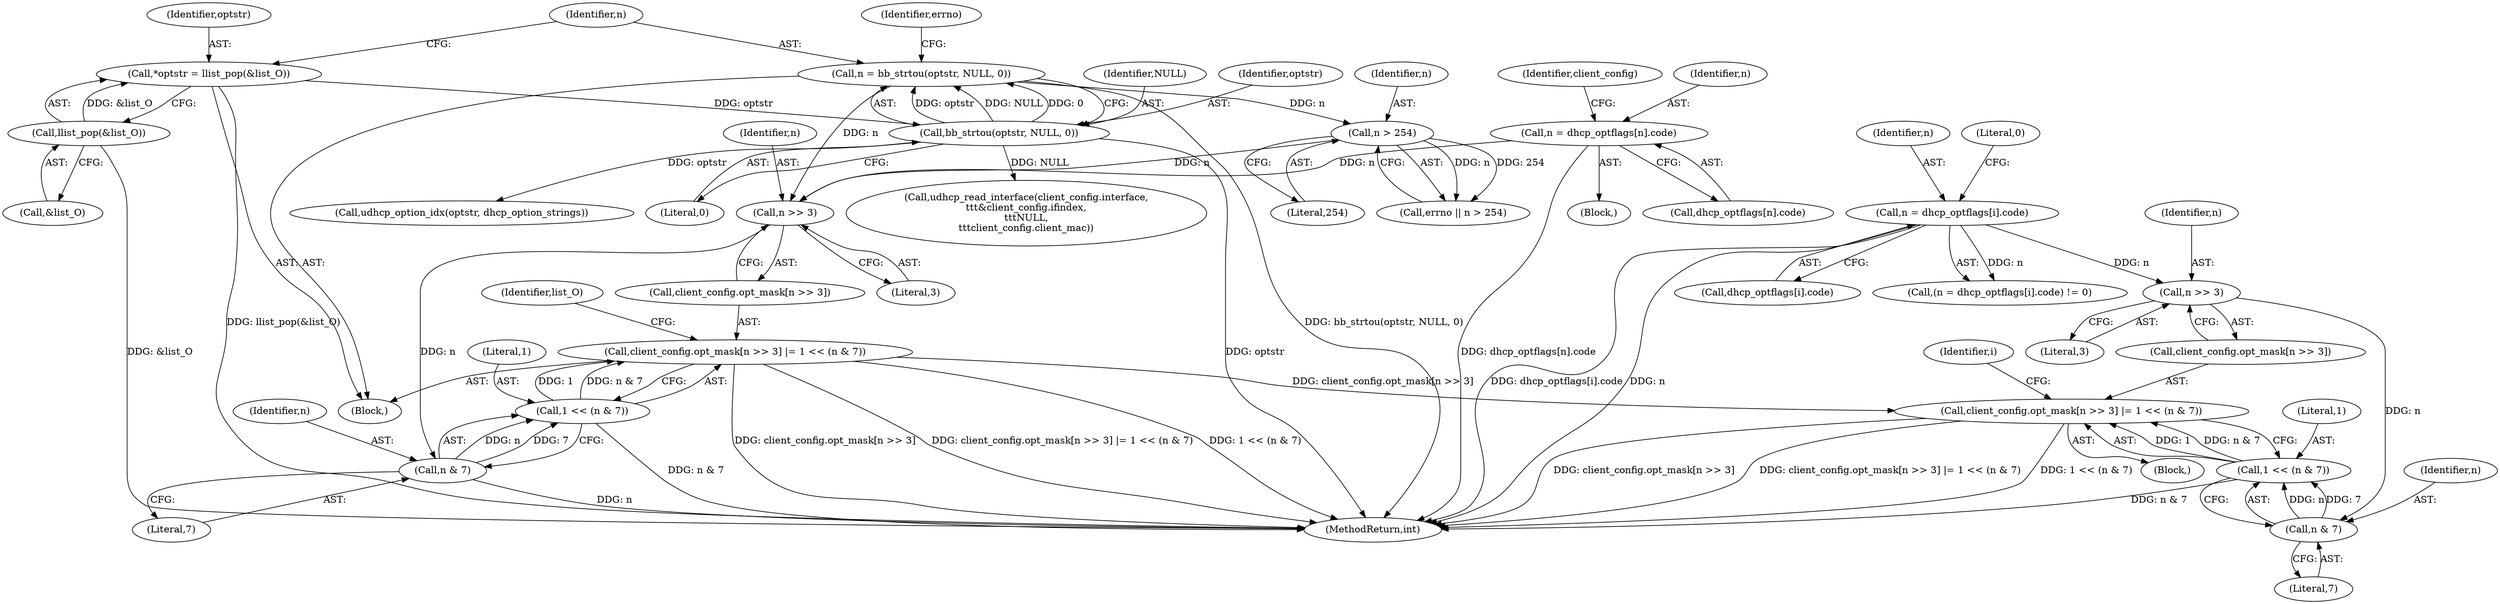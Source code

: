 digraph "0_busybox_6d3b4bb24da9a07c263f3c1acf8df85382ff562c@array" {
"1000425" [label="(Call,client_config.opt_mask[n >> 3] |= 1 << (n & 7))"];
"1000379" [label="(Call,client_config.opt_mask[n >> 3] |= 1 << (n & 7))"];
"1000387" [label="(Call,1 << (n & 7))"];
"1000389" [label="(Call,n & 7)"];
"1000384" [label="(Call,n >> 3)"];
"1000363" [label="(Call,n > 254)"];
"1000354" [label="(Call,n = bb_strtou(optstr, NULL, 0))"];
"1000356" [label="(Call,bb_strtou(optstr, NULL, 0))"];
"1000348" [label="(Call,*optstr = llist_pop(&list_O))"];
"1000350" [label="(Call,llist_pop(&list_O))"];
"1000372" [label="(Call,n = dhcp_optflags[n].code)"];
"1000433" [label="(Call,1 << (n & 7))"];
"1000435" [label="(Call,n & 7)"];
"1000430" [label="(Call,n >> 3)"];
"1000405" [label="(Call,n = dhcp_optflags[i].code)"];
"1000436" [label="(Identifier,n)"];
"1000348" [label="(Call,*optstr = llist_pop(&list_O))"];
"1000387" [label="(Call,1 << (n & 7))"];
"1000388" [label="(Literal,1)"];
"1000385" [label="(Identifier,n)"];
"1000382" [label="(Identifier,client_config)"];
"1000355" [label="(Identifier,n)"];
"1001331" [label="(MethodReturn,int)"];
"1000374" [label="(Call,dhcp_optflags[n].code)"];
"1000349" [label="(Identifier,optstr)"];
"1000437" [label="(Literal,7)"];
"1000345" [label="(Identifier,list_O)"];
"1000362" [label="(Identifier,errno)"];
"1000424" [label="(Block,)"];
"1000366" [label="(Block,)"];
"1000386" [label="(Literal,3)"];
"1000372" [label="(Call,n = dhcp_optflags[n].code)"];
"1000373" [label="(Identifier,n)"];
"1000380" [label="(Call,client_config.opt_mask[n >> 3])"];
"1000414" [label="(Identifier,i)"];
"1000369" [label="(Call,udhcp_option_idx(optstr, dhcp_option_strings))"];
"1000359" [label="(Literal,0)"];
"1000432" [label="(Literal,3)"];
"1000406" [label="(Identifier,n)"];
"1000390" [label="(Identifier,n)"];
"1000354" [label="(Call,n = bb_strtou(optstr, NULL, 0))"];
"1000346" [label="(Block,)"];
"1000391" [label="(Literal,7)"];
"1000460" [label="(Call,udhcp_read_interface(client_config.interface,\n\t\t\t&client_config.ifindex,\n\t\t\tNULL,\n\t\t\tclient_config.client_mac))"];
"1000404" [label="(Call,(n = dhcp_optflags[i].code) != 0)"];
"1000433" [label="(Call,1 << (n & 7))"];
"1000407" [label="(Call,dhcp_optflags[i].code)"];
"1000426" [label="(Call,client_config.opt_mask[n >> 3])"];
"1000350" [label="(Call,llist_pop(&list_O))"];
"1000434" [label="(Literal,1)"];
"1000365" [label="(Literal,254)"];
"1000358" [label="(Identifier,NULL)"];
"1000430" [label="(Call,n >> 3)"];
"1000412" [label="(Literal,0)"];
"1000357" [label="(Identifier,optstr)"];
"1000361" [label="(Call,errno || n > 254)"];
"1000356" [label="(Call,bb_strtou(optstr, NULL, 0))"];
"1000431" [label="(Identifier,n)"];
"1000379" [label="(Call,client_config.opt_mask[n >> 3] |= 1 << (n & 7))"];
"1000363" [label="(Call,n > 254)"];
"1000389" [label="(Call,n & 7)"];
"1000435" [label="(Call,n & 7)"];
"1000384" [label="(Call,n >> 3)"];
"1000351" [label="(Call,&list_O)"];
"1000405" [label="(Call,n = dhcp_optflags[i].code)"];
"1000425" [label="(Call,client_config.opt_mask[n >> 3] |= 1 << (n & 7))"];
"1000364" [label="(Identifier,n)"];
"1000425" -> "1000424"  [label="AST: "];
"1000425" -> "1000433"  [label="CFG: "];
"1000426" -> "1000425"  [label="AST: "];
"1000433" -> "1000425"  [label="AST: "];
"1000414" -> "1000425"  [label="CFG: "];
"1000425" -> "1001331"  [label="DDG: client_config.opt_mask[n >> 3]"];
"1000425" -> "1001331"  [label="DDG: client_config.opt_mask[n >> 3] |= 1 << (n & 7)"];
"1000425" -> "1001331"  [label="DDG: 1 << (n & 7)"];
"1000379" -> "1000425"  [label="DDG: client_config.opt_mask[n >> 3]"];
"1000433" -> "1000425"  [label="DDG: 1"];
"1000433" -> "1000425"  [label="DDG: n & 7"];
"1000379" -> "1000346"  [label="AST: "];
"1000379" -> "1000387"  [label="CFG: "];
"1000380" -> "1000379"  [label="AST: "];
"1000387" -> "1000379"  [label="AST: "];
"1000345" -> "1000379"  [label="CFG: "];
"1000379" -> "1001331"  [label="DDG: client_config.opt_mask[n >> 3]"];
"1000379" -> "1001331"  [label="DDG: client_config.opt_mask[n >> 3] |= 1 << (n & 7)"];
"1000379" -> "1001331"  [label="DDG: 1 << (n & 7)"];
"1000387" -> "1000379"  [label="DDG: 1"];
"1000387" -> "1000379"  [label="DDG: n & 7"];
"1000387" -> "1000389"  [label="CFG: "];
"1000388" -> "1000387"  [label="AST: "];
"1000389" -> "1000387"  [label="AST: "];
"1000387" -> "1001331"  [label="DDG: n & 7"];
"1000389" -> "1000387"  [label="DDG: n"];
"1000389" -> "1000387"  [label="DDG: 7"];
"1000389" -> "1000391"  [label="CFG: "];
"1000390" -> "1000389"  [label="AST: "];
"1000391" -> "1000389"  [label="AST: "];
"1000389" -> "1001331"  [label="DDG: n"];
"1000384" -> "1000389"  [label="DDG: n"];
"1000384" -> "1000380"  [label="AST: "];
"1000384" -> "1000386"  [label="CFG: "];
"1000385" -> "1000384"  [label="AST: "];
"1000386" -> "1000384"  [label="AST: "];
"1000380" -> "1000384"  [label="CFG: "];
"1000363" -> "1000384"  [label="DDG: n"];
"1000372" -> "1000384"  [label="DDG: n"];
"1000354" -> "1000384"  [label="DDG: n"];
"1000363" -> "1000361"  [label="AST: "];
"1000363" -> "1000365"  [label="CFG: "];
"1000364" -> "1000363"  [label="AST: "];
"1000365" -> "1000363"  [label="AST: "];
"1000361" -> "1000363"  [label="CFG: "];
"1000363" -> "1000361"  [label="DDG: n"];
"1000363" -> "1000361"  [label="DDG: 254"];
"1000354" -> "1000363"  [label="DDG: n"];
"1000354" -> "1000346"  [label="AST: "];
"1000354" -> "1000356"  [label="CFG: "];
"1000355" -> "1000354"  [label="AST: "];
"1000356" -> "1000354"  [label="AST: "];
"1000362" -> "1000354"  [label="CFG: "];
"1000354" -> "1001331"  [label="DDG: bb_strtou(optstr, NULL, 0)"];
"1000356" -> "1000354"  [label="DDG: optstr"];
"1000356" -> "1000354"  [label="DDG: NULL"];
"1000356" -> "1000354"  [label="DDG: 0"];
"1000356" -> "1000359"  [label="CFG: "];
"1000357" -> "1000356"  [label="AST: "];
"1000358" -> "1000356"  [label="AST: "];
"1000359" -> "1000356"  [label="AST: "];
"1000356" -> "1001331"  [label="DDG: optstr"];
"1000348" -> "1000356"  [label="DDG: optstr"];
"1000356" -> "1000369"  [label="DDG: optstr"];
"1000356" -> "1000460"  [label="DDG: NULL"];
"1000348" -> "1000346"  [label="AST: "];
"1000348" -> "1000350"  [label="CFG: "];
"1000349" -> "1000348"  [label="AST: "];
"1000350" -> "1000348"  [label="AST: "];
"1000355" -> "1000348"  [label="CFG: "];
"1000348" -> "1001331"  [label="DDG: llist_pop(&list_O)"];
"1000350" -> "1000348"  [label="DDG: &list_O"];
"1000350" -> "1000351"  [label="CFG: "];
"1000351" -> "1000350"  [label="AST: "];
"1000350" -> "1001331"  [label="DDG: &list_O"];
"1000372" -> "1000366"  [label="AST: "];
"1000372" -> "1000374"  [label="CFG: "];
"1000373" -> "1000372"  [label="AST: "];
"1000374" -> "1000372"  [label="AST: "];
"1000382" -> "1000372"  [label="CFG: "];
"1000372" -> "1001331"  [label="DDG: dhcp_optflags[n].code"];
"1000433" -> "1000435"  [label="CFG: "];
"1000434" -> "1000433"  [label="AST: "];
"1000435" -> "1000433"  [label="AST: "];
"1000433" -> "1001331"  [label="DDG: n & 7"];
"1000435" -> "1000433"  [label="DDG: n"];
"1000435" -> "1000433"  [label="DDG: 7"];
"1000435" -> "1000437"  [label="CFG: "];
"1000436" -> "1000435"  [label="AST: "];
"1000437" -> "1000435"  [label="AST: "];
"1000430" -> "1000435"  [label="DDG: n"];
"1000430" -> "1000426"  [label="AST: "];
"1000430" -> "1000432"  [label="CFG: "];
"1000431" -> "1000430"  [label="AST: "];
"1000432" -> "1000430"  [label="AST: "];
"1000426" -> "1000430"  [label="CFG: "];
"1000405" -> "1000430"  [label="DDG: n"];
"1000405" -> "1000404"  [label="AST: "];
"1000405" -> "1000407"  [label="CFG: "];
"1000406" -> "1000405"  [label="AST: "];
"1000407" -> "1000405"  [label="AST: "];
"1000412" -> "1000405"  [label="CFG: "];
"1000405" -> "1001331"  [label="DDG: dhcp_optflags[i].code"];
"1000405" -> "1001331"  [label="DDG: n"];
"1000405" -> "1000404"  [label="DDG: n"];
}
